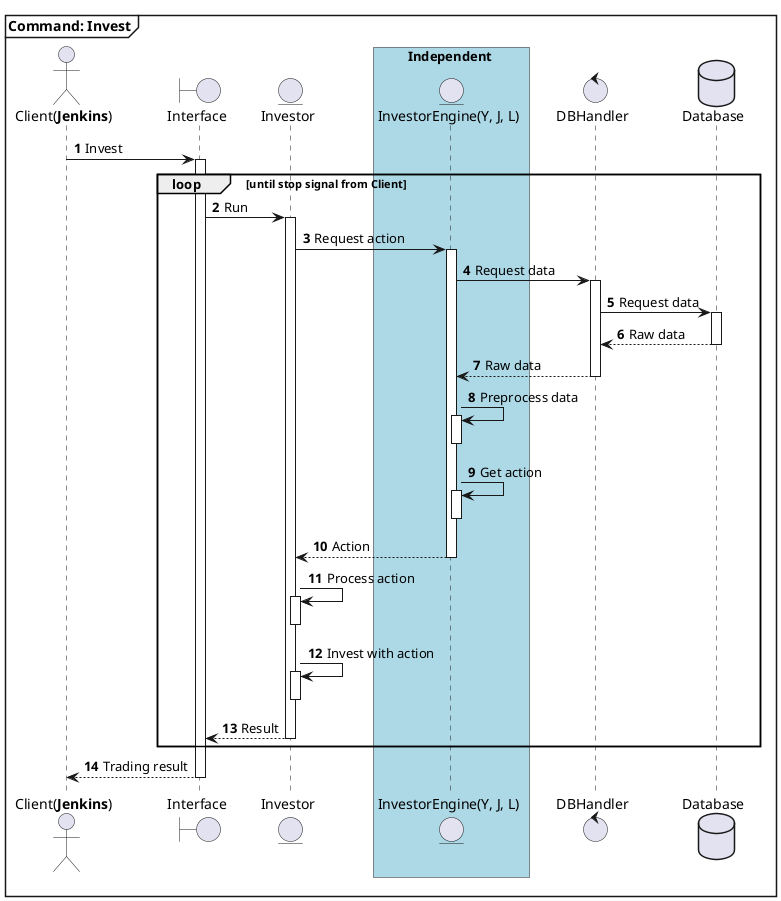 @startuml
autonumber

mainframe **Command: Invest**

actor "Client(**Jenkins**)" as C
boundary Interface as I
entity Investor as IE

box Independent #LightBlue
entity "InvestorEngine(Y, J, L)" as M
end box

control DBHandler as DBH
database Database as DB

C -> I ++: Invest
    loop #transparent until stop signal from Client
        I -> IE ++: Run
            IE -> M ++: Request action
                M -> DBH ++: Request data
                    DBH -> DB ++: Request data
                        return Raw data
                    return Raw data

                M -> M ++: Preprocess data
                deactivate

                M -> M ++: Get action
                deactivate

                return Action

            IE -> IE ++: Process action
            deactivate

            IE -> IE ++: Invest with action
            deactivate

            return Result
    end

    return Trading result
@enduml
